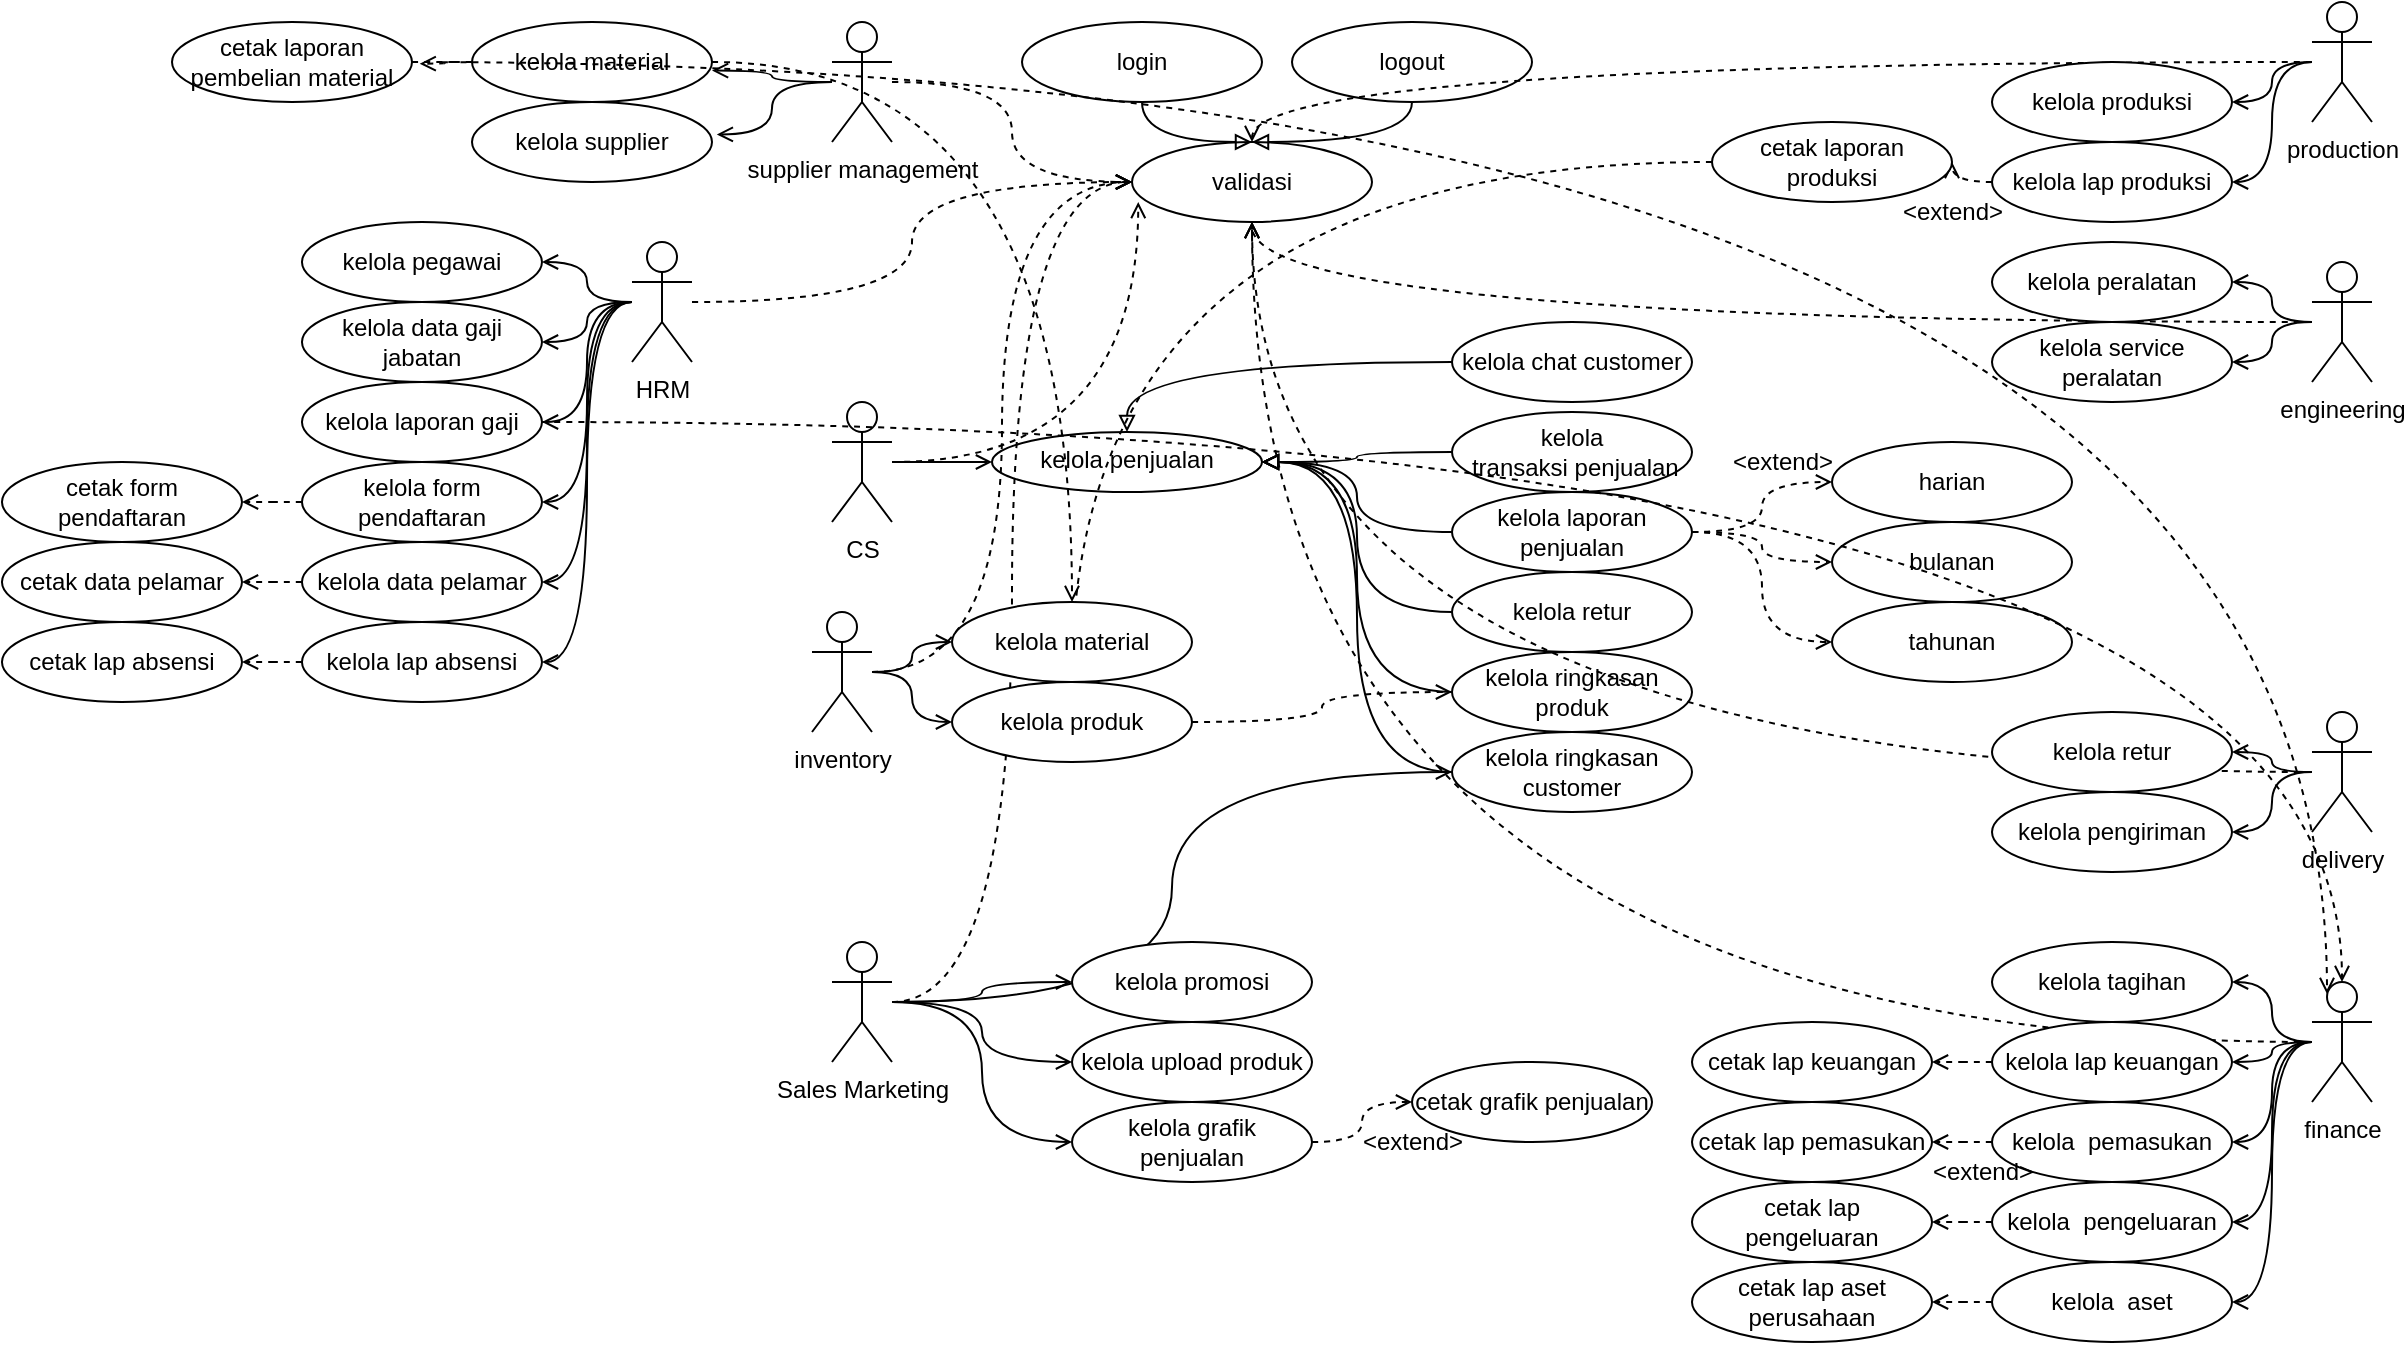 <mxfile version="20.8.4" type="github" pages="3">
  <diagram id="A3rDUd78-nlU2u0nx2cw" name="usecase">
    <mxGraphModel dx="2237" dy="756" grid="1" gridSize="10" guides="1" tooltips="1" connect="1" arrows="1" fold="1" page="1" pageScale="1" pageWidth="850" pageHeight="1100" math="0" shadow="0">
      <root>
        <mxCell id="0" />
        <mxCell id="1" parent="0" />
        <mxCell id="8T4wW3tamdMGNqBaI0kV-3" value="" style="rounded=0;orthogonalLoop=1;jettySize=auto;html=1;endArrow=open;endFill=0;edgeStyle=orthogonalEdgeStyle;curved=1;" edge="1" parent="1" source="8T4wW3tamdMGNqBaI0kV-1" target="8T4wW3tamdMGNqBaI0kV-2">
          <mxGeometry relative="1" as="geometry" />
        </mxCell>
        <mxCell id="8T4wW3tamdMGNqBaI0kV-26" style="edgeStyle=orthogonalEdgeStyle;curved=1;rounded=0;orthogonalLoop=1;jettySize=auto;html=1;entryX=0.026;entryY=0.75;entryDx=0;entryDy=0;entryPerimeter=0;dashed=1;endArrow=open;endFill=0;" edge="1" parent="1" source="8T4wW3tamdMGNqBaI0kV-1" target="8T4wW3tamdMGNqBaI0kV-25">
          <mxGeometry relative="1" as="geometry" />
        </mxCell>
        <mxCell id="8T4wW3tamdMGNqBaI0kV-1" value="CS&lt;br&gt;" style="shape=umlActor;verticalLabelPosition=bottom;verticalAlign=top;html=1;outlineConnect=0;" vertex="1" parent="1">
          <mxGeometry x="50" y="220" width="30" height="60" as="geometry" />
        </mxCell>
        <mxCell id="8T4wW3tamdMGNqBaI0kV-2" value="kelola penjualan&lt;br&gt;" style="ellipse;whiteSpace=wrap;html=1;verticalAlign=top;" vertex="1" parent="1">
          <mxGeometry x="130" y="235" width="135" height="30" as="geometry" />
        </mxCell>
        <mxCell id="8T4wW3tamdMGNqBaI0kV-5" value="" style="rounded=0;orthogonalLoop=1;jettySize=auto;html=1;endArrow=block;endFill=0;edgeStyle=orthogonalEdgeStyle;curved=1;" edge="1" parent="1" source="8T4wW3tamdMGNqBaI0kV-4" target="8T4wW3tamdMGNqBaI0kV-2">
          <mxGeometry relative="1" as="geometry" />
        </mxCell>
        <mxCell id="8T4wW3tamdMGNqBaI0kV-4" value="kelola chat customer" style="ellipse;whiteSpace=wrap;html=1;" vertex="1" parent="1">
          <mxGeometry x="360" y="180" width="120" height="40" as="geometry" />
        </mxCell>
        <mxCell id="8T4wW3tamdMGNqBaI0kV-7" style="rounded=0;orthogonalLoop=1;jettySize=auto;html=1;endArrow=block;endFill=0;edgeStyle=orthogonalEdgeStyle;curved=1;" edge="1" parent="1" source="8T4wW3tamdMGNqBaI0kV-6" target="8T4wW3tamdMGNqBaI0kV-2">
          <mxGeometry relative="1" as="geometry" />
        </mxCell>
        <mxCell id="8T4wW3tamdMGNqBaI0kV-6" value="kelola&lt;br&gt;&amp;nbsp;transaksi penjualan" style="ellipse;whiteSpace=wrap;html=1;" vertex="1" parent="1">
          <mxGeometry x="360" y="225" width="120" height="40" as="geometry" />
        </mxCell>
        <mxCell id="8T4wW3tamdMGNqBaI0kV-9" style="rounded=0;orthogonalLoop=1;jettySize=auto;html=1;entryX=1;entryY=0.5;entryDx=0;entryDy=0;endArrow=block;endFill=0;edgeStyle=orthogonalEdgeStyle;curved=1;" edge="1" parent="1" source="8T4wW3tamdMGNqBaI0kV-8" target="8T4wW3tamdMGNqBaI0kV-2">
          <mxGeometry relative="1" as="geometry" />
        </mxCell>
        <mxCell id="8T4wW3tamdMGNqBaI0kV-17" value="" style="rounded=0;orthogonalLoop=1;jettySize=auto;html=1;endArrow=open;endFill=0;dashed=1;edgeStyle=orthogonalEdgeStyle;curved=1;" edge="1" parent="1" source="8T4wW3tamdMGNqBaI0kV-8" target="8T4wW3tamdMGNqBaI0kV-16">
          <mxGeometry relative="1" as="geometry" />
        </mxCell>
        <mxCell id="8T4wW3tamdMGNqBaI0kV-21" style="rounded=0;orthogonalLoop=1;jettySize=auto;html=1;dashed=1;endArrow=open;endFill=0;edgeStyle=orthogonalEdgeStyle;curved=1;" edge="1" parent="1" source="8T4wW3tamdMGNqBaI0kV-8" target="8T4wW3tamdMGNqBaI0kV-18">
          <mxGeometry relative="1" as="geometry" />
        </mxCell>
        <mxCell id="8T4wW3tamdMGNqBaI0kV-22" style="rounded=0;orthogonalLoop=1;jettySize=auto;html=1;entryX=0;entryY=0.5;entryDx=0;entryDy=0;dashed=1;endArrow=open;endFill=0;edgeStyle=orthogonalEdgeStyle;curved=1;" edge="1" parent="1" source="8T4wW3tamdMGNqBaI0kV-8" target="8T4wW3tamdMGNqBaI0kV-19">
          <mxGeometry relative="1" as="geometry" />
        </mxCell>
        <mxCell id="8T4wW3tamdMGNqBaI0kV-8" value="kelola laporan penjualan" style="ellipse;whiteSpace=wrap;html=1;" vertex="1" parent="1">
          <mxGeometry x="360" y="265" width="120" height="40" as="geometry" />
        </mxCell>
        <mxCell id="8T4wW3tamdMGNqBaI0kV-11" style="rounded=0;orthogonalLoop=1;jettySize=auto;html=1;entryX=1;entryY=0.5;entryDx=0;entryDy=0;endArrow=block;endFill=0;edgeStyle=orthogonalEdgeStyle;curved=1;" edge="1" parent="1" source="8T4wW3tamdMGNqBaI0kV-10" target="8T4wW3tamdMGNqBaI0kV-2">
          <mxGeometry relative="1" as="geometry" />
        </mxCell>
        <mxCell id="8T4wW3tamdMGNqBaI0kV-10" value="kelola retur" style="ellipse;whiteSpace=wrap;html=1;" vertex="1" parent="1">
          <mxGeometry x="360" y="305" width="120" height="40" as="geometry" />
        </mxCell>
        <mxCell id="8T4wW3tamdMGNqBaI0kV-14" style="rounded=0;orthogonalLoop=1;jettySize=auto;html=1;entryX=1;entryY=0.5;entryDx=0;entryDy=0;endArrow=block;endFill=0;edgeStyle=orthogonalEdgeStyle;curved=1;" edge="1" parent="1" source="8T4wW3tamdMGNqBaI0kV-12" target="8T4wW3tamdMGNqBaI0kV-2">
          <mxGeometry relative="1" as="geometry" />
        </mxCell>
        <mxCell id="8T4wW3tamdMGNqBaI0kV-12" value="kelola ringkasan produk" style="ellipse;whiteSpace=wrap;html=1;" vertex="1" parent="1">
          <mxGeometry x="360" y="345" width="120" height="40" as="geometry" />
        </mxCell>
        <mxCell id="8T4wW3tamdMGNqBaI0kV-15" style="rounded=0;orthogonalLoop=1;jettySize=auto;html=1;entryX=1;entryY=0.5;entryDx=0;entryDy=0;endArrow=block;endFill=0;edgeStyle=orthogonalEdgeStyle;curved=1;" edge="1" parent="1" source="8T4wW3tamdMGNqBaI0kV-13" target="8T4wW3tamdMGNqBaI0kV-2">
          <mxGeometry relative="1" as="geometry" />
        </mxCell>
        <mxCell id="8T4wW3tamdMGNqBaI0kV-13" value="kelola ringkasan customer" style="ellipse;whiteSpace=wrap;html=1;" vertex="1" parent="1">
          <mxGeometry x="360" y="385" width="120" height="40" as="geometry" />
        </mxCell>
        <mxCell id="8T4wW3tamdMGNqBaI0kV-16" value="harian" style="ellipse;whiteSpace=wrap;html=1;" vertex="1" parent="1">
          <mxGeometry x="550" y="240" width="120" height="40" as="geometry" />
        </mxCell>
        <mxCell id="8T4wW3tamdMGNqBaI0kV-18" value="bulanan&lt;br&gt;" style="ellipse;whiteSpace=wrap;html=1;" vertex="1" parent="1">
          <mxGeometry x="550" y="280" width="120" height="40" as="geometry" />
        </mxCell>
        <mxCell id="8T4wW3tamdMGNqBaI0kV-19" value="tahunan" style="ellipse;whiteSpace=wrap;html=1;" vertex="1" parent="1">
          <mxGeometry x="550" y="320" width="120" height="40" as="geometry" />
        </mxCell>
        <mxCell id="8T4wW3tamdMGNqBaI0kV-23" value="&amp;lt;extend&amp;gt;" style="text;html=1;align=center;verticalAlign=middle;resizable=0;points=[];autosize=1;strokeColor=none;fillColor=none;" vertex="1" parent="1">
          <mxGeometry x="490" y="235" width="70" height="30" as="geometry" />
        </mxCell>
        <mxCell id="8T4wW3tamdMGNqBaI0kV-25" value="validasi&lt;br&gt;" style="ellipse;whiteSpace=wrap;html=1;" vertex="1" parent="1">
          <mxGeometry x="200" y="90" width="120" height="40" as="geometry" />
        </mxCell>
        <mxCell id="8T4wW3tamdMGNqBaI0kV-28" style="edgeStyle=orthogonalEdgeStyle;curved=1;rounded=0;orthogonalLoop=1;jettySize=auto;html=1;endArrow=block;endFill=0;" edge="1" parent="1" source="8T4wW3tamdMGNqBaI0kV-27" target="8T4wW3tamdMGNqBaI0kV-25">
          <mxGeometry relative="1" as="geometry" />
        </mxCell>
        <mxCell id="8T4wW3tamdMGNqBaI0kV-27" value="login" style="ellipse;whiteSpace=wrap;html=1;" vertex="1" parent="1">
          <mxGeometry x="145" y="30" width="120" height="40" as="geometry" />
        </mxCell>
        <mxCell id="8T4wW3tamdMGNqBaI0kV-30" style="edgeStyle=orthogonalEdgeStyle;curved=1;rounded=0;orthogonalLoop=1;jettySize=auto;html=1;endArrow=block;endFill=0;" edge="1" parent="1" source="8T4wW3tamdMGNqBaI0kV-29" target="8T4wW3tamdMGNqBaI0kV-25">
          <mxGeometry relative="1" as="geometry" />
        </mxCell>
        <mxCell id="8T4wW3tamdMGNqBaI0kV-29" value="logout" style="ellipse;whiteSpace=wrap;html=1;" vertex="1" parent="1">
          <mxGeometry x="280" y="30" width="120" height="40" as="geometry" />
        </mxCell>
        <mxCell id="gM8Fe3rnI206CzdNasrj-7" style="edgeStyle=orthogonalEdgeStyle;rounded=0;orthogonalLoop=1;jettySize=auto;html=1;endArrow=open;endFill=0;curved=1;" edge="1" parent="1" source="gM8Fe3rnI206CzdNasrj-1" target="gM8Fe3rnI206CzdNasrj-4">
          <mxGeometry relative="1" as="geometry" />
        </mxCell>
        <mxCell id="gM8Fe3rnI206CzdNasrj-8" style="edgeStyle=orthogonalEdgeStyle;curved=1;rounded=0;orthogonalLoop=1;jettySize=auto;html=1;endArrow=open;endFill=0;" edge="1" parent="1" source="gM8Fe3rnI206CzdNasrj-1" target="gM8Fe3rnI206CzdNasrj-5">
          <mxGeometry relative="1" as="geometry" />
        </mxCell>
        <mxCell id="gM8Fe3rnI206CzdNasrj-9" style="edgeStyle=orthogonalEdgeStyle;curved=1;rounded=0;orthogonalLoop=1;jettySize=auto;html=1;entryX=0;entryY=0.5;entryDx=0;entryDy=0;endArrow=open;endFill=0;" edge="1" parent="1" source="gM8Fe3rnI206CzdNasrj-1" target="gM8Fe3rnI206CzdNasrj-6">
          <mxGeometry relative="1" as="geometry" />
        </mxCell>
        <mxCell id="gM8Fe3rnI206CzdNasrj-10" style="edgeStyle=orthogonalEdgeStyle;curved=1;rounded=0;orthogonalLoop=1;jettySize=auto;html=1;entryX=0;entryY=0.5;entryDx=0;entryDy=0;endArrow=open;endFill=0;" edge="1" parent="1" source="gM8Fe3rnI206CzdNasrj-1" target="8T4wW3tamdMGNqBaI0kV-13">
          <mxGeometry relative="1" as="geometry" />
        </mxCell>
        <mxCell id="gM8Fe3rnI206CzdNasrj-14" style="edgeStyle=orthogonalEdgeStyle;curved=1;rounded=0;orthogonalLoop=1;jettySize=auto;html=1;entryX=0;entryY=0.5;entryDx=0;entryDy=0;dashed=1;endArrow=open;endFill=0;" edge="1" parent="1" source="gM8Fe3rnI206CzdNasrj-1" target="8T4wW3tamdMGNqBaI0kV-25">
          <mxGeometry relative="1" as="geometry" />
        </mxCell>
        <mxCell id="gM8Fe3rnI206CzdNasrj-1" value="Sales Marketing" style="shape=umlActor;verticalLabelPosition=bottom;verticalAlign=top;html=1;outlineConnect=0;strokeColor=#000000;" vertex="1" parent="1">
          <mxGeometry x="50" y="490" width="30" height="60" as="geometry" />
        </mxCell>
        <mxCell id="gM8Fe3rnI206CzdNasrj-4" value="kelola promosi" style="ellipse;whiteSpace=wrap;html=1;" vertex="1" parent="1">
          <mxGeometry x="170" y="490" width="120" height="40" as="geometry" />
        </mxCell>
        <mxCell id="gM8Fe3rnI206CzdNasrj-5" value="kelola upload produk" style="ellipse;whiteSpace=wrap;html=1;" vertex="1" parent="1">
          <mxGeometry x="170" y="530" width="120" height="40" as="geometry" />
        </mxCell>
        <mxCell id="gM8Fe3rnI206CzdNasrj-12" style="edgeStyle=orthogonalEdgeStyle;curved=1;rounded=0;orthogonalLoop=1;jettySize=auto;html=1;endArrow=open;endFill=0;dashed=1;" edge="1" parent="1" source="gM8Fe3rnI206CzdNasrj-6" target="gM8Fe3rnI206CzdNasrj-11">
          <mxGeometry relative="1" as="geometry" />
        </mxCell>
        <mxCell id="gM8Fe3rnI206CzdNasrj-6" value="kelola grafik penjualan" style="ellipse;whiteSpace=wrap;html=1;" vertex="1" parent="1">
          <mxGeometry x="170" y="570" width="120" height="40" as="geometry" />
        </mxCell>
        <mxCell id="gM8Fe3rnI206CzdNasrj-11" value="cetak grafik penjualan" style="ellipse;whiteSpace=wrap;html=1;" vertex="1" parent="1">
          <mxGeometry x="340" y="550" width="120" height="40" as="geometry" />
        </mxCell>
        <mxCell id="gM8Fe3rnI206CzdNasrj-13" value="&amp;lt;extend&amp;gt;" style="text;html=1;align=center;verticalAlign=middle;resizable=0;points=[];autosize=1;strokeColor=none;fillColor=none;" vertex="1" parent="1">
          <mxGeometry x="305" y="575" width="70" height="30" as="geometry" />
        </mxCell>
        <mxCell id="gM8Fe3rnI206CzdNasrj-16" style="edgeStyle=orthogonalEdgeStyle;curved=1;rounded=0;orthogonalLoop=1;jettySize=auto;html=1;dashed=1;endArrow=open;endFill=0;" edge="1" parent="1" source="gM8Fe3rnI206CzdNasrj-15" target="8T4wW3tamdMGNqBaI0kV-25">
          <mxGeometry relative="1" as="geometry" />
        </mxCell>
        <mxCell id="gM8Fe3rnI206CzdNasrj-20" style="edgeStyle=orthogonalEdgeStyle;curved=1;rounded=0;orthogonalLoop=1;jettySize=auto;html=1;entryX=1;entryY=0.5;entryDx=0;entryDy=0;endArrow=open;endFill=0;" edge="1" parent="1" source="gM8Fe3rnI206CzdNasrj-15" target="gM8Fe3rnI206CzdNasrj-17">
          <mxGeometry relative="1" as="geometry" />
        </mxCell>
        <mxCell id="gM8Fe3rnI206CzdNasrj-21" style="edgeStyle=orthogonalEdgeStyle;curved=1;rounded=0;orthogonalLoop=1;jettySize=auto;html=1;entryX=1;entryY=0.5;entryDx=0;entryDy=0;endArrow=open;endFill=0;" edge="1" parent="1" source="gM8Fe3rnI206CzdNasrj-15" target="gM8Fe3rnI206CzdNasrj-18">
          <mxGeometry relative="1" as="geometry" />
        </mxCell>
        <mxCell id="gM8Fe3rnI206CzdNasrj-15" value="production" style="shape=umlActor;verticalLabelPosition=bottom;verticalAlign=top;html=1;outlineConnect=0;" vertex="1" parent="1">
          <mxGeometry x="790" y="20" width="30" height="60" as="geometry" />
        </mxCell>
        <mxCell id="gM8Fe3rnI206CzdNasrj-17" value="kelola produksi" style="ellipse;whiteSpace=wrap;html=1;" vertex="1" parent="1">
          <mxGeometry x="630" y="50" width="120" height="40" as="geometry" />
        </mxCell>
        <mxCell id="gM8Fe3rnI206CzdNasrj-22" style="edgeStyle=orthogonalEdgeStyle;curved=1;rounded=0;orthogonalLoop=1;jettySize=auto;html=1;endArrow=open;endFill=0;dashed=1;" edge="1" parent="1" source="gM8Fe3rnI206CzdNasrj-18" target="gM8Fe3rnI206CzdNasrj-19">
          <mxGeometry relative="1" as="geometry" />
        </mxCell>
        <mxCell id="gM8Fe3rnI206CzdNasrj-18" value="kelola lap produksi" style="ellipse;whiteSpace=wrap;html=1;" vertex="1" parent="1">
          <mxGeometry x="630" y="90" width="120" height="40" as="geometry" />
        </mxCell>
        <mxCell id="do4j2006j_BV7Dxi5bRA-5" style="edgeStyle=orthogonalEdgeStyle;curved=1;rounded=0;orthogonalLoop=1;jettySize=auto;html=1;dashed=1;endArrow=open;endFill=0;" edge="1" parent="1" source="gM8Fe3rnI206CzdNasrj-19" target="gM8Fe3rnI206CzdNasrj-61">
          <mxGeometry relative="1" as="geometry" />
        </mxCell>
        <mxCell id="gM8Fe3rnI206CzdNasrj-19" value="cetak laporan produksi" style="ellipse;whiteSpace=wrap;html=1;" vertex="1" parent="1">
          <mxGeometry x="490" y="80" width="120" height="40" as="geometry" />
        </mxCell>
        <mxCell id="gM8Fe3rnI206CzdNasrj-23" value="&amp;lt;extend&amp;gt;" style="text;html=1;align=center;verticalAlign=middle;resizable=0;points=[];autosize=1;strokeColor=none;fillColor=none;" vertex="1" parent="1">
          <mxGeometry x="575" y="110" width="70" height="30" as="geometry" />
        </mxCell>
        <mxCell id="gM8Fe3rnI206CzdNasrj-27" style="edgeStyle=orthogonalEdgeStyle;curved=1;rounded=0;orthogonalLoop=1;jettySize=auto;html=1;entryX=1;entryY=0.5;entryDx=0;entryDy=0;endArrow=open;endFill=0;" edge="1" parent="1" source="gM8Fe3rnI206CzdNasrj-24" target="gM8Fe3rnI206CzdNasrj-25">
          <mxGeometry relative="1" as="geometry" />
        </mxCell>
        <mxCell id="gM8Fe3rnI206CzdNasrj-28" style="edgeStyle=orthogonalEdgeStyle;curved=1;rounded=0;orthogonalLoop=1;jettySize=auto;html=1;entryX=1;entryY=0.5;entryDx=0;entryDy=0;endArrow=open;endFill=0;" edge="1" parent="1" source="gM8Fe3rnI206CzdNasrj-24" target="gM8Fe3rnI206CzdNasrj-26">
          <mxGeometry relative="1" as="geometry" />
        </mxCell>
        <mxCell id="gM8Fe3rnI206CzdNasrj-29" style="edgeStyle=orthogonalEdgeStyle;curved=1;rounded=0;orthogonalLoop=1;jettySize=auto;html=1;endArrow=open;endFill=0;dashed=1;" edge="1" parent="1" source="gM8Fe3rnI206CzdNasrj-24" target="8T4wW3tamdMGNqBaI0kV-25">
          <mxGeometry relative="1" as="geometry" />
        </mxCell>
        <mxCell id="gM8Fe3rnI206CzdNasrj-24" value="engineering" style="shape=umlActor;verticalLabelPosition=bottom;verticalAlign=top;html=1;outlineConnect=0;" vertex="1" parent="1">
          <mxGeometry x="790" y="150" width="30" height="60" as="geometry" />
        </mxCell>
        <mxCell id="gM8Fe3rnI206CzdNasrj-25" value="kelola peralatan" style="ellipse;whiteSpace=wrap;html=1;" vertex="1" parent="1">
          <mxGeometry x="630" y="140" width="120" height="40" as="geometry" />
        </mxCell>
        <mxCell id="gM8Fe3rnI206CzdNasrj-26" value="kelola service peralatan" style="ellipse;whiteSpace=wrap;html=1;" vertex="1" parent="1">
          <mxGeometry x="630" y="180" width="120" height="40" as="geometry" />
        </mxCell>
        <mxCell id="gM8Fe3rnI206CzdNasrj-33" style="edgeStyle=orthogonalEdgeStyle;curved=1;rounded=0;orthogonalLoop=1;jettySize=auto;html=1;entryX=1;entryY=0.5;entryDx=0;entryDy=0;endArrow=open;endFill=0;" edge="1" parent="1" source="gM8Fe3rnI206CzdNasrj-30" target="gM8Fe3rnI206CzdNasrj-31">
          <mxGeometry relative="1" as="geometry" />
        </mxCell>
        <mxCell id="gM8Fe3rnI206CzdNasrj-34" style="edgeStyle=orthogonalEdgeStyle;curved=1;rounded=0;orthogonalLoop=1;jettySize=auto;html=1;entryX=1;entryY=0.5;entryDx=0;entryDy=0;endArrow=open;endFill=0;" edge="1" parent="1" source="gM8Fe3rnI206CzdNasrj-30" target="gM8Fe3rnI206CzdNasrj-32">
          <mxGeometry relative="1" as="geometry" />
        </mxCell>
        <mxCell id="gM8Fe3rnI206CzdNasrj-35" style="edgeStyle=orthogonalEdgeStyle;curved=1;rounded=0;orthogonalLoop=1;jettySize=auto;html=1;entryX=0.5;entryY=1;entryDx=0;entryDy=0;endArrow=open;endFill=0;dashed=1;" edge="1" parent="1" source="gM8Fe3rnI206CzdNasrj-30" target="8T4wW3tamdMGNqBaI0kV-25">
          <mxGeometry relative="1" as="geometry" />
        </mxCell>
        <mxCell id="gM8Fe3rnI206CzdNasrj-30" value="delivery" style="shape=umlActor;verticalLabelPosition=bottom;verticalAlign=top;html=1;outlineConnect=0;" vertex="1" parent="1">
          <mxGeometry x="790" y="375" width="30" height="60" as="geometry" />
        </mxCell>
        <mxCell id="gM8Fe3rnI206CzdNasrj-31" value="kelola retur" style="ellipse;whiteSpace=wrap;html=1;" vertex="1" parent="1">
          <mxGeometry x="630" y="375" width="120" height="40" as="geometry" />
        </mxCell>
        <mxCell id="gM8Fe3rnI206CzdNasrj-32" value="kelola pengiriman" style="ellipse;whiteSpace=wrap;html=1;" vertex="1" parent="1">
          <mxGeometry x="630" y="415" width="120" height="40" as="geometry" />
        </mxCell>
        <mxCell id="gM8Fe3rnI206CzdNasrj-38" style="edgeStyle=orthogonalEdgeStyle;curved=1;rounded=0;orthogonalLoop=1;jettySize=auto;html=1;entryX=0.5;entryY=1;entryDx=0;entryDy=0;dashed=1;endArrow=open;endFill=0;" edge="1" parent="1" source="gM8Fe3rnI206CzdNasrj-37" target="8T4wW3tamdMGNqBaI0kV-25">
          <mxGeometry relative="1" as="geometry" />
        </mxCell>
        <mxCell id="gM8Fe3rnI206CzdNasrj-48" style="edgeStyle=orthogonalEdgeStyle;curved=1;rounded=0;orthogonalLoop=1;jettySize=auto;html=1;entryX=1;entryY=0.5;entryDx=0;entryDy=0;endArrow=open;endFill=0;" edge="1" parent="1" source="gM8Fe3rnI206CzdNasrj-37" target="gM8Fe3rnI206CzdNasrj-39">
          <mxGeometry relative="1" as="geometry" />
        </mxCell>
        <mxCell id="gM8Fe3rnI206CzdNasrj-49" style="edgeStyle=orthogonalEdgeStyle;curved=1;rounded=0;orthogonalLoop=1;jettySize=auto;html=1;entryX=1;entryY=0.5;entryDx=0;entryDy=0;endArrow=open;endFill=0;" edge="1" parent="1" source="gM8Fe3rnI206CzdNasrj-37" target="gM8Fe3rnI206CzdNasrj-40">
          <mxGeometry relative="1" as="geometry" />
        </mxCell>
        <mxCell id="gM8Fe3rnI206CzdNasrj-50" style="edgeStyle=orthogonalEdgeStyle;curved=1;rounded=0;orthogonalLoop=1;jettySize=auto;html=1;entryX=1;entryY=0.5;entryDx=0;entryDy=0;endArrow=open;endFill=0;" edge="1" parent="1" source="gM8Fe3rnI206CzdNasrj-37" target="gM8Fe3rnI206CzdNasrj-43">
          <mxGeometry relative="1" as="geometry" />
        </mxCell>
        <mxCell id="gM8Fe3rnI206CzdNasrj-51" style="edgeStyle=orthogonalEdgeStyle;curved=1;rounded=0;orthogonalLoop=1;jettySize=auto;html=1;entryX=1;entryY=0.5;entryDx=0;entryDy=0;endArrow=open;endFill=0;" edge="1" parent="1" source="gM8Fe3rnI206CzdNasrj-37" target="gM8Fe3rnI206CzdNasrj-44">
          <mxGeometry relative="1" as="geometry" />
        </mxCell>
        <mxCell id="gM8Fe3rnI206CzdNasrj-52" style="edgeStyle=orthogonalEdgeStyle;curved=1;rounded=0;orthogonalLoop=1;jettySize=auto;html=1;entryX=1;entryY=0.5;entryDx=0;entryDy=0;endArrow=open;endFill=0;" edge="1" parent="1" source="gM8Fe3rnI206CzdNasrj-37" target="gM8Fe3rnI206CzdNasrj-46">
          <mxGeometry relative="1" as="geometry" />
        </mxCell>
        <mxCell id="gM8Fe3rnI206CzdNasrj-37" value="finance" style="shape=umlActor;verticalLabelPosition=bottom;verticalAlign=top;html=1;outlineConnect=0;" vertex="1" parent="1">
          <mxGeometry x="790" y="510" width="30" height="60" as="geometry" />
        </mxCell>
        <mxCell id="gM8Fe3rnI206CzdNasrj-39" value="kelola tagihan" style="ellipse;whiteSpace=wrap;html=1;" vertex="1" parent="1">
          <mxGeometry x="630" y="490" width="120" height="40" as="geometry" />
        </mxCell>
        <mxCell id="gM8Fe3rnI206CzdNasrj-54" style="edgeStyle=orthogonalEdgeStyle;curved=1;rounded=0;orthogonalLoop=1;jettySize=auto;html=1;entryX=1;entryY=0.5;entryDx=0;entryDy=0;endArrow=open;endFill=0;dashed=1;" edge="1" parent="1" source="gM8Fe3rnI206CzdNasrj-40" target="gM8Fe3rnI206CzdNasrj-41">
          <mxGeometry relative="1" as="geometry" />
        </mxCell>
        <mxCell id="gM8Fe3rnI206CzdNasrj-40" value="kelola lap keuangan" style="ellipse;whiteSpace=wrap;html=1;" vertex="1" parent="1">
          <mxGeometry x="630" y="530" width="120" height="40" as="geometry" />
        </mxCell>
        <mxCell id="gM8Fe3rnI206CzdNasrj-41" value="cetak lap keuangan" style="ellipse;whiteSpace=wrap;html=1;" vertex="1" parent="1">
          <mxGeometry x="480" y="530" width="120" height="40" as="geometry" />
        </mxCell>
        <mxCell id="gM8Fe3rnI206CzdNasrj-42" value="cetak lap pemasukan" style="ellipse;whiteSpace=wrap;html=1;" vertex="1" parent="1">
          <mxGeometry x="480" y="570" width="120" height="40" as="geometry" />
        </mxCell>
        <mxCell id="gM8Fe3rnI206CzdNasrj-55" style="edgeStyle=orthogonalEdgeStyle;curved=1;rounded=0;orthogonalLoop=1;jettySize=auto;html=1;entryX=1;entryY=0.5;entryDx=0;entryDy=0;dashed=1;endArrow=open;endFill=0;" edge="1" parent="1" source="gM8Fe3rnI206CzdNasrj-43" target="gM8Fe3rnI206CzdNasrj-42">
          <mxGeometry relative="1" as="geometry" />
        </mxCell>
        <mxCell id="gM8Fe3rnI206CzdNasrj-43" value="kelola&amp;nbsp; pemasukan" style="ellipse;whiteSpace=wrap;html=1;" vertex="1" parent="1">
          <mxGeometry x="630" y="570" width="120" height="40" as="geometry" />
        </mxCell>
        <mxCell id="gM8Fe3rnI206CzdNasrj-56" style="edgeStyle=orthogonalEdgeStyle;curved=1;rounded=0;orthogonalLoop=1;jettySize=auto;html=1;entryX=1;entryY=0.5;entryDx=0;entryDy=0;dashed=1;endArrow=open;endFill=0;" edge="1" parent="1" source="gM8Fe3rnI206CzdNasrj-44" target="gM8Fe3rnI206CzdNasrj-45">
          <mxGeometry relative="1" as="geometry" />
        </mxCell>
        <mxCell id="gM8Fe3rnI206CzdNasrj-44" value="kelola&amp;nbsp; pengeluaran" style="ellipse;whiteSpace=wrap;html=1;" vertex="1" parent="1">
          <mxGeometry x="630" y="610" width="120" height="40" as="geometry" />
        </mxCell>
        <mxCell id="gM8Fe3rnI206CzdNasrj-45" value="cetak lap pengeluaran" style="ellipse;whiteSpace=wrap;html=1;" vertex="1" parent="1">
          <mxGeometry x="480" y="610" width="120" height="40" as="geometry" />
        </mxCell>
        <mxCell id="gM8Fe3rnI206CzdNasrj-57" style="edgeStyle=orthogonalEdgeStyle;curved=1;rounded=0;orthogonalLoop=1;jettySize=auto;html=1;entryX=1;entryY=0.5;entryDx=0;entryDy=0;dashed=1;endArrow=open;endFill=0;" edge="1" parent="1" source="gM8Fe3rnI206CzdNasrj-46" target="gM8Fe3rnI206CzdNasrj-47">
          <mxGeometry relative="1" as="geometry" />
        </mxCell>
        <mxCell id="gM8Fe3rnI206CzdNasrj-46" value="kelola&amp;nbsp; aset" style="ellipse;whiteSpace=wrap;html=1;" vertex="1" parent="1">
          <mxGeometry x="630" y="650" width="120" height="40" as="geometry" />
        </mxCell>
        <mxCell id="gM8Fe3rnI206CzdNasrj-47" value="cetak lap aset perusahaan" style="ellipse;whiteSpace=wrap;html=1;" vertex="1" parent="1">
          <mxGeometry x="480" y="650" width="120" height="40" as="geometry" />
        </mxCell>
        <mxCell id="gM8Fe3rnI206CzdNasrj-58" value="&amp;lt;extend&amp;gt;" style="text;html=1;align=center;verticalAlign=middle;resizable=0;points=[];autosize=1;strokeColor=none;fillColor=none;" vertex="1" parent="1">
          <mxGeometry x="590" y="590" width="70" height="30" as="geometry" />
        </mxCell>
        <mxCell id="gM8Fe3rnI206CzdNasrj-63" style="edgeStyle=orthogonalEdgeStyle;curved=1;rounded=0;orthogonalLoop=1;jettySize=auto;html=1;entryX=0;entryY=0.5;entryDx=0;entryDy=0;dashed=1;endArrow=open;endFill=0;" edge="1" parent="1" source="gM8Fe3rnI206CzdNasrj-59" target="8T4wW3tamdMGNqBaI0kV-25">
          <mxGeometry relative="1" as="geometry" />
        </mxCell>
        <mxCell id="gM8Fe3rnI206CzdNasrj-64" style="edgeStyle=orthogonalEdgeStyle;curved=1;rounded=0;orthogonalLoop=1;jettySize=auto;html=1;endArrow=open;endFill=0;" edge="1" parent="1" source="gM8Fe3rnI206CzdNasrj-59" target="gM8Fe3rnI206CzdNasrj-60">
          <mxGeometry relative="1" as="geometry" />
        </mxCell>
        <mxCell id="gM8Fe3rnI206CzdNasrj-65" style="edgeStyle=orthogonalEdgeStyle;curved=1;rounded=0;orthogonalLoop=1;jettySize=auto;html=1;entryX=0;entryY=0.5;entryDx=0;entryDy=0;endArrow=open;endFill=0;" edge="1" parent="1" source="gM8Fe3rnI206CzdNasrj-59" target="gM8Fe3rnI206CzdNasrj-61">
          <mxGeometry relative="1" as="geometry" />
        </mxCell>
        <mxCell id="gM8Fe3rnI206CzdNasrj-59" value="inventory" style="shape=umlActor;verticalLabelPosition=bottom;verticalAlign=top;html=1;outlineConnect=0;" vertex="1" parent="1">
          <mxGeometry x="40" y="325" width="30" height="60" as="geometry" />
        </mxCell>
        <mxCell id="gM8Fe3rnI206CzdNasrj-60" value="kelola material" style="ellipse;whiteSpace=wrap;html=1;" vertex="1" parent="1">
          <mxGeometry x="110" y="320" width="120" height="40" as="geometry" />
        </mxCell>
        <mxCell id="do4j2006j_BV7Dxi5bRA-4" style="edgeStyle=orthogonalEdgeStyle;curved=1;rounded=0;orthogonalLoop=1;jettySize=auto;html=1;dashed=1;endArrow=open;endFill=0;" edge="1" parent="1" source="gM8Fe3rnI206CzdNasrj-61" target="8T4wW3tamdMGNqBaI0kV-12">
          <mxGeometry relative="1" as="geometry" />
        </mxCell>
        <mxCell id="gM8Fe3rnI206CzdNasrj-61" value="kelola produk" style="ellipse;whiteSpace=wrap;html=1;" vertex="1" parent="1">
          <mxGeometry x="110" y="360" width="120" height="40" as="geometry" />
        </mxCell>
        <mxCell id="gM8Fe3rnI206CzdNasrj-68" style="edgeStyle=orthogonalEdgeStyle;curved=1;rounded=0;orthogonalLoop=1;jettySize=auto;html=1;entryX=0;entryY=0.5;entryDx=0;entryDy=0;endArrow=open;endFill=0;dashed=1;" edge="1" parent="1" source="gM8Fe3rnI206CzdNasrj-66" target="8T4wW3tamdMGNqBaI0kV-25">
          <mxGeometry relative="1" as="geometry" />
        </mxCell>
        <mxCell id="gM8Fe3rnI206CzdNasrj-71" style="edgeStyle=orthogonalEdgeStyle;curved=1;rounded=0;orthogonalLoop=1;jettySize=auto;html=1;entryX=1;entryY=0.607;entryDx=0;entryDy=0;entryPerimeter=0;endArrow=open;endFill=0;" edge="1" parent="1" source="gM8Fe3rnI206CzdNasrj-66" target="gM8Fe3rnI206CzdNasrj-69">
          <mxGeometry relative="1" as="geometry" />
        </mxCell>
        <mxCell id="gM8Fe3rnI206CzdNasrj-72" style="edgeStyle=orthogonalEdgeStyle;curved=1;rounded=0;orthogonalLoop=1;jettySize=auto;html=1;entryX=1.02;entryY=0.405;entryDx=0;entryDy=0;entryPerimeter=0;endArrow=open;endFill=0;" edge="1" parent="1" source="gM8Fe3rnI206CzdNasrj-66" target="gM8Fe3rnI206CzdNasrj-70">
          <mxGeometry relative="1" as="geometry" />
        </mxCell>
        <mxCell id="gM8Fe3rnI206CzdNasrj-66" value="supplier management" style="shape=umlActor;verticalLabelPosition=bottom;verticalAlign=top;html=1;outlineConnect=0;" vertex="1" parent="1">
          <mxGeometry x="50" y="30" width="30" height="60" as="geometry" />
        </mxCell>
        <mxCell id="gM8Fe3rnI206CzdNasrj-74" style="edgeStyle=orthogonalEdgeStyle;curved=1;rounded=0;orthogonalLoop=1;jettySize=auto;html=1;entryX=1.032;entryY=0.521;entryDx=0;entryDy=0;entryPerimeter=0;endArrow=open;endFill=0;dashed=1;" edge="1" parent="1" source="gM8Fe3rnI206CzdNasrj-69" target="gM8Fe3rnI206CzdNasrj-73">
          <mxGeometry relative="1" as="geometry" />
        </mxCell>
        <mxCell id="do4j2006j_BV7Dxi5bRA-3" style="edgeStyle=orthogonalEdgeStyle;curved=1;rounded=0;orthogonalLoop=1;jettySize=auto;html=1;dashed=1;endArrow=open;endFill=0;" edge="1" parent="1" source="gM8Fe3rnI206CzdNasrj-69" target="gM8Fe3rnI206CzdNasrj-60">
          <mxGeometry relative="1" as="geometry" />
        </mxCell>
        <mxCell id="gM8Fe3rnI206CzdNasrj-69" value="kelola material" style="ellipse;whiteSpace=wrap;html=1;" vertex="1" parent="1">
          <mxGeometry x="-130" y="30" width="120" height="40" as="geometry" />
        </mxCell>
        <mxCell id="gM8Fe3rnI206CzdNasrj-70" value="kelola supplier" style="ellipse;whiteSpace=wrap;html=1;" vertex="1" parent="1">
          <mxGeometry x="-130" y="70" width="120" height="40" as="geometry" />
        </mxCell>
        <mxCell id="do4j2006j_BV7Dxi5bRA-1" style="edgeStyle=orthogonalEdgeStyle;curved=1;rounded=0;orthogonalLoop=1;jettySize=auto;html=1;entryX=0.25;entryY=0.1;entryDx=0;entryDy=0;entryPerimeter=0;endArrow=open;endFill=0;dashed=1;" edge="1" parent="1" source="gM8Fe3rnI206CzdNasrj-73" target="gM8Fe3rnI206CzdNasrj-37">
          <mxGeometry relative="1" as="geometry" />
        </mxCell>
        <mxCell id="gM8Fe3rnI206CzdNasrj-73" value="cetak laporan pembelian material" style="ellipse;whiteSpace=wrap;html=1;" vertex="1" parent="1">
          <mxGeometry x="-280" y="30" width="120" height="40" as="geometry" />
        </mxCell>
        <mxCell id="gM8Fe3rnI206CzdNasrj-76" style="edgeStyle=orthogonalEdgeStyle;curved=1;rounded=0;orthogonalLoop=1;jettySize=auto;html=1;entryX=0;entryY=0.5;entryDx=0;entryDy=0;dashed=1;endArrow=open;endFill=0;" edge="1" parent="1" source="gM8Fe3rnI206CzdNasrj-75" target="8T4wW3tamdMGNqBaI0kV-25">
          <mxGeometry relative="1" as="geometry" />
        </mxCell>
        <mxCell id="gM8Fe3rnI206CzdNasrj-95" style="edgeStyle=orthogonalEdgeStyle;curved=1;rounded=0;orthogonalLoop=1;jettySize=auto;html=1;endArrow=open;endFill=0;" edge="1" parent="1" source="gM8Fe3rnI206CzdNasrj-75" target="gM8Fe3rnI206CzdNasrj-77">
          <mxGeometry relative="1" as="geometry" />
        </mxCell>
        <mxCell id="gM8Fe3rnI206CzdNasrj-96" style="edgeStyle=orthogonalEdgeStyle;curved=1;rounded=0;orthogonalLoop=1;jettySize=auto;html=1;endArrow=open;endFill=0;" edge="1" parent="1" source="gM8Fe3rnI206CzdNasrj-75" target="gM8Fe3rnI206CzdNasrj-78">
          <mxGeometry relative="1" as="geometry" />
        </mxCell>
        <mxCell id="gM8Fe3rnI206CzdNasrj-97" style="edgeStyle=orthogonalEdgeStyle;curved=1;rounded=0;orthogonalLoop=1;jettySize=auto;html=1;entryX=1;entryY=0.5;entryDx=0;entryDy=0;endArrow=open;endFill=0;" edge="1" parent="1" source="gM8Fe3rnI206CzdNasrj-75" target="gM8Fe3rnI206CzdNasrj-79">
          <mxGeometry relative="1" as="geometry" />
        </mxCell>
        <mxCell id="gM8Fe3rnI206CzdNasrj-98" style="edgeStyle=orthogonalEdgeStyle;curved=1;rounded=0;orthogonalLoop=1;jettySize=auto;html=1;entryX=1;entryY=0.5;entryDx=0;entryDy=0;endArrow=open;endFill=0;" edge="1" parent="1" source="gM8Fe3rnI206CzdNasrj-75" target="gM8Fe3rnI206CzdNasrj-80">
          <mxGeometry relative="1" as="geometry" />
        </mxCell>
        <mxCell id="gM8Fe3rnI206CzdNasrj-100" style="edgeStyle=orthogonalEdgeStyle;curved=1;rounded=0;orthogonalLoop=1;jettySize=auto;html=1;entryX=1;entryY=0.5;entryDx=0;entryDy=0;endArrow=open;endFill=0;" edge="1" parent="1" source="gM8Fe3rnI206CzdNasrj-75" target="gM8Fe3rnI206CzdNasrj-81">
          <mxGeometry relative="1" as="geometry" />
        </mxCell>
        <mxCell id="gM8Fe3rnI206CzdNasrj-101" style="edgeStyle=orthogonalEdgeStyle;curved=1;rounded=0;orthogonalLoop=1;jettySize=auto;html=1;entryX=1;entryY=0.5;entryDx=0;entryDy=0;endArrow=open;endFill=0;" edge="1" parent="1" source="gM8Fe3rnI206CzdNasrj-75" target="gM8Fe3rnI206CzdNasrj-82">
          <mxGeometry relative="1" as="geometry" />
        </mxCell>
        <mxCell id="gM8Fe3rnI206CzdNasrj-75" value="HRM" style="shape=umlActor;verticalLabelPosition=bottom;verticalAlign=top;html=1;outlineConnect=0;" vertex="1" parent="1">
          <mxGeometry x="-50" y="140" width="30" height="60" as="geometry" />
        </mxCell>
        <mxCell id="gM8Fe3rnI206CzdNasrj-77" value="kelola pegawai" style="ellipse;whiteSpace=wrap;html=1;" vertex="1" parent="1">
          <mxGeometry x="-215.01" y="130" width="120" height="40" as="geometry" />
        </mxCell>
        <mxCell id="gM8Fe3rnI206CzdNasrj-78" value="kelola data gaji jabatan" style="ellipse;whiteSpace=wrap;html=1;" vertex="1" parent="1">
          <mxGeometry x="-215.01" y="170" width="120" height="40" as="geometry" />
        </mxCell>
        <mxCell id="do4j2006j_BV7Dxi5bRA-2" style="edgeStyle=orthogonalEdgeStyle;curved=1;rounded=0;orthogonalLoop=1;jettySize=auto;html=1;dashed=1;endArrow=open;endFill=0;" edge="1" parent="1" source="gM8Fe3rnI206CzdNasrj-79" target="gM8Fe3rnI206CzdNasrj-37">
          <mxGeometry relative="1" as="geometry" />
        </mxCell>
        <mxCell id="gM8Fe3rnI206CzdNasrj-79" value="kelola laporan gaji" style="ellipse;whiteSpace=wrap;html=1;" vertex="1" parent="1">
          <mxGeometry x="-215.01" y="210" width="120" height="40" as="geometry" />
        </mxCell>
        <mxCell id="gM8Fe3rnI206CzdNasrj-86" style="edgeStyle=orthogonalEdgeStyle;curved=1;rounded=0;orthogonalLoop=1;jettySize=auto;html=1;dashed=1;endArrow=open;endFill=0;" edge="1" parent="1" source="gM8Fe3rnI206CzdNasrj-80" target="gM8Fe3rnI206CzdNasrj-85">
          <mxGeometry relative="1" as="geometry" />
        </mxCell>
        <mxCell id="gM8Fe3rnI206CzdNasrj-80" value="kelola form pendaftaran" style="ellipse;whiteSpace=wrap;html=1;" vertex="1" parent="1">
          <mxGeometry x="-215.01" y="250" width="120" height="40" as="geometry" />
        </mxCell>
        <mxCell id="gM8Fe3rnI206CzdNasrj-87" style="edgeStyle=orthogonalEdgeStyle;curved=1;rounded=0;orthogonalLoop=1;jettySize=auto;html=1;entryX=1;entryY=0.5;entryDx=0;entryDy=0;dashed=1;endArrow=open;endFill=0;" edge="1" parent="1" source="gM8Fe3rnI206CzdNasrj-81" target="gM8Fe3rnI206CzdNasrj-84">
          <mxGeometry relative="1" as="geometry" />
        </mxCell>
        <mxCell id="gM8Fe3rnI206CzdNasrj-81" value="kelola data pelamar" style="ellipse;whiteSpace=wrap;html=1;" vertex="1" parent="1">
          <mxGeometry x="-215.01" y="290" width="120" height="40" as="geometry" />
        </mxCell>
        <mxCell id="gM8Fe3rnI206CzdNasrj-88" style="edgeStyle=orthogonalEdgeStyle;curved=1;rounded=0;orthogonalLoop=1;jettySize=auto;html=1;entryX=1;entryY=0.5;entryDx=0;entryDy=0;dashed=1;endArrow=open;endFill=0;" edge="1" parent="1" source="gM8Fe3rnI206CzdNasrj-82" target="gM8Fe3rnI206CzdNasrj-83">
          <mxGeometry relative="1" as="geometry" />
        </mxCell>
        <mxCell id="gM8Fe3rnI206CzdNasrj-82" value="kelola lap absensi" style="ellipse;whiteSpace=wrap;html=1;" vertex="1" parent="1">
          <mxGeometry x="-215.01" y="330" width="120" height="40" as="geometry" />
        </mxCell>
        <mxCell id="gM8Fe3rnI206CzdNasrj-83" value="cetak lap absensi" style="ellipse;whiteSpace=wrap;html=1;" vertex="1" parent="1">
          <mxGeometry x="-365.01" y="330" width="120" height="40" as="geometry" />
        </mxCell>
        <mxCell id="gM8Fe3rnI206CzdNasrj-84" value="cetak data pelamar" style="ellipse;whiteSpace=wrap;html=1;" vertex="1" parent="1">
          <mxGeometry x="-365.01" y="290" width="120" height="40" as="geometry" />
        </mxCell>
        <mxCell id="gM8Fe3rnI206CzdNasrj-85" value="cetak form pendaftaran" style="ellipse;whiteSpace=wrap;html=1;" vertex="1" parent="1">
          <mxGeometry x="-365.01" y="250" width="120" height="40" as="geometry" />
        </mxCell>
      </root>
    </mxGraphModel>
  </diagram>
  <diagram id="7E_H5B5Odp3gUiGgyGy7" name="A. login-logout">
    <mxGraphModel dx="957" dy="521" grid="1" gridSize="10" guides="1" tooltips="1" connect="1" arrows="1" fold="1" page="1" pageScale="1" pageWidth="850" pageHeight="1100" math="0" shadow="0">
      <root>
        <mxCell id="0" />
        <mxCell id="1" parent="0" />
        <mxCell id="p4aocTgsK0QW5nm_hIlT-1" value="user/admin&lt;br&gt;" style="swimlane;whiteSpace=wrap;html=1;" vertex="1" parent="1">
          <mxGeometry x="30" y="160" width="150" height="450" as="geometry" />
        </mxCell>
        <mxCell id="p4aocTgsK0QW5nm_hIlT-3" value="" style="ellipse;html=1;shape=startState;fillColor=#000000;strokeColor=#ff0000;" vertex="1" parent="p4aocTgsK0QW5nm_hIlT-1">
          <mxGeometry x="60" y="45" width="30" height="30" as="geometry" />
        </mxCell>
        <mxCell id="p4aocTgsK0QW5nm_hIlT-6" value="input username/password" style="rounded=1;whiteSpace=wrap;html=1;" vertex="1" parent="p4aocTgsK0QW5nm_hIlT-1">
          <mxGeometry x="15" y="100" width="125" height="35" as="geometry" />
        </mxCell>
        <mxCell id="p4aocTgsK0QW5nm_hIlT-17" value="" style="ellipse;html=1;shape=endState;fillColor=#000000;strokeColor=#ff0000;" vertex="1" parent="p4aocTgsK0QW5nm_hIlT-1">
          <mxGeometry x="62.5" y="332.5" width="30" height="30" as="geometry" />
        </mxCell>
        <mxCell id="p4aocTgsK0QW5nm_hIlT-19" value="start" style="text;html=1;align=center;verticalAlign=middle;resizable=0;points=[];autosize=1;strokeColor=none;fillColor=none;" vertex="1" parent="p4aocTgsK0QW5nm_hIlT-1">
          <mxGeometry x="10" y="45" width="50" height="30" as="geometry" />
        </mxCell>
        <mxCell id="p4aocTgsK0QW5nm_hIlT-20" value="end" style="text;html=1;align=center;verticalAlign=middle;resizable=0;points=[];autosize=1;strokeColor=none;fillColor=none;" vertex="1" parent="p4aocTgsK0QW5nm_hIlT-1">
          <mxGeometry x="15" y="330" width="40" height="30" as="geometry" />
        </mxCell>
        <mxCell id="p4aocTgsK0QW5nm_hIlT-2" value="sistem&lt;br&gt;" style="swimlane;whiteSpace=wrap;html=1;" vertex="1" parent="1">
          <mxGeometry x="180" y="160" width="180" height="450" as="geometry">
            <mxRectangle x="180" y="160" width="80" height="30" as="alternateBounds" />
          </mxGeometry>
        </mxCell>
        <mxCell id="p4aocTgsK0QW5nm_hIlT-5" value="display form login" style="rounded=1;whiteSpace=wrap;html=1;" vertex="1" parent="p4aocTgsK0QW5nm_hIlT-2">
          <mxGeometry x="15" y="40" width="120" height="40" as="geometry" />
        </mxCell>
        <mxCell id="p4aocTgsK0QW5nm_hIlT-11" style="edgeStyle=orthogonalEdgeStyle;rounded=0;orthogonalLoop=1;jettySize=auto;html=1;endArrow=block;endFill=1;" edge="1" parent="p4aocTgsK0QW5nm_hIlT-2" source="p4aocTgsK0QW5nm_hIlT-8" target="p4aocTgsK0QW5nm_hIlT-10">
          <mxGeometry relative="1" as="geometry" />
        </mxCell>
        <mxCell id="p4aocTgsK0QW5nm_hIlT-14" style="edgeStyle=orthogonalEdgeStyle;rounded=0;orthogonalLoop=1;jettySize=auto;html=1;entryX=0.5;entryY=0;entryDx=0;entryDy=0;endArrow=block;endFill=1;" edge="1" parent="p4aocTgsK0QW5nm_hIlT-2" source="p4aocTgsK0QW5nm_hIlT-8" target="p4aocTgsK0QW5nm_hIlT-13">
          <mxGeometry relative="1" as="geometry" />
        </mxCell>
        <mxCell id="p4aocTgsK0QW5nm_hIlT-8" value="autentikasi user" style="rhombus;whiteSpace=wrap;html=1;" vertex="1" parent="p4aocTgsK0QW5nm_hIlT-2">
          <mxGeometry x="47.5" y="190" width="55" height="55" as="geometry" />
        </mxCell>
        <mxCell id="p4aocTgsK0QW5nm_hIlT-12" style="edgeStyle=orthogonalEdgeStyle;rounded=0;orthogonalLoop=1;jettySize=auto;html=1;entryX=0.5;entryY=1;entryDx=0;entryDy=0;endArrow=block;endFill=1;" edge="1" parent="p4aocTgsK0QW5nm_hIlT-2" source="p4aocTgsK0QW5nm_hIlT-10" target="p4aocTgsK0QW5nm_hIlT-5">
          <mxGeometry relative="1" as="geometry" />
        </mxCell>
        <mxCell id="p4aocTgsK0QW5nm_hIlT-10" value="display pesan kesalahan" style="rounded=1;whiteSpace=wrap;html=1;" vertex="1" parent="p4aocTgsK0QW5nm_hIlT-2">
          <mxGeometry x="15" y="130" width="120" height="40" as="geometry" />
        </mxCell>
        <mxCell id="p4aocTgsK0QW5nm_hIlT-16" style="edgeStyle=orthogonalEdgeStyle;rounded=0;orthogonalLoop=1;jettySize=auto;html=1;entryX=0.5;entryY=0;entryDx=0;entryDy=0;endArrow=block;endFill=1;" edge="1" parent="p4aocTgsK0QW5nm_hIlT-2" source="p4aocTgsK0QW5nm_hIlT-13" target="p4aocTgsK0QW5nm_hIlT-15">
          <mxGeometry relative="1" as="geometry" />
        </mxCell>
        <mxCell id="p4aocTgsK0QW5nm_hIlT-13" value="display menu utama" style="rounded=1;whiteSpace=wrap;html=1;" vertex="1" parent="p4aocTgsK0QW5nm_hIlT-2">
          <mxGeometry x="15" y="260" width="120" height="40" as="geometry" />
        </mxCell>
        <mxCell id="p4aocTgsK0QW5nm_hIlT-22" style="edgeStyle=orthogonalEdgeStyle;rounded=0;orthogonalLoop=1;jettySize=auto;html=1;endArrow=block;endFill=1;" edge="1" parent="p4aocTgsK0QW5nm_hIlT-2" source="p4aocTgsK0QW5nm_hIlT-15" target="p4aocTgsK0QW5nm_hIlT-21">
          <mxGeometry relative="1" as="geometry" />
        </mxCell>
        <mxCell id="p4aocTgsK0QW5nm_hIlT-15" value="logout" style="rhombus;whiteSpace=wrap;html=1;" vertex="1" parent="p4aocTgsK0QW5nm_hIlT-2">
          <mxGeometry x="47.5" y="320" width="55" height="55" as="geometry" />
        </mxCell>
        <mxCell id="p4aocTgsK0QW5nm_hIlT-21" value="lanjutkan session" style="rounded=1;whiteSpace=wrap;html=1;" vertex="1" parent="p4aocTgsK0QW5nm_hIlT-2">
          <mxGeometry x="15" y="390" width="120" height="40" as="geometry" />
        </mxCell>
        <mxCell id="p4aocTgsK0QW5nm_hIlT-23" value="benar" style="text;html=1;align=center;verticalAlign=middle;resizable=0;points=[];autosize=1;strokeColor=none;fillColor=none;" vertex="1" parent="p4aocTgsK0QW5nm_hIlT-2">
          <mxGeometry x="80" y="240" width="50" height="30" as="geometry" />
        </mxCell>
        <mxCell id="p4aocTgsK0QW5nm_hIlT-24" value="salah" style="text;html=1;align=center;verticalAlign=middle;resizable=0;points=[];autosize=1;strokeColor=none;fillColor=none;" vertex="1" parent="p4aocTgsK0QW5nm_hIlT-2">
          <mxGeometry x="80" y="160" width="50" height="30" as="geometry" />
        </mxCell>
        <mxCell id="p4aocTgsK0QW5nm_hIlT-25" value="tidak" style="text;html=1;align=center;verticalAlign=middle;resizable=0;points=[];autosize=1;strokeColor=none;fillColor=none;" vertex="1" parent="p4aocTgsK0QW5nm_hIlT-2">
          <mxGeometry x="80" y="370" width="50" height="30" as="geometry" />
        </mxCell>
        <mxCell id="p4aocTgsK0QW5nm_hIlT-26" value="ya" style="text;html=1;align=center;verticalAlign=middle;resizable=0;points=[];autosize=1;strokeColor=none;fillColor=none;" vertex="1" parent="p4aocTgsK0QW5nm_hIlT-2">
          <mxGeometry x="15" y="320" width="40" height="30" as="geometry" />
        </mxCell>
        <mxCell id="p4aocTgsK0QW5nm_hIlT-4" value="" style="edgeStyle=orthogonalEdgeStyle;html=1;verticalAlign=bottom;endArrow=open;endSize=8;strokeColor=#ff0000;rounded=0;entryX=0;entryY=0.5;entryDx=0;entryDy=0;" edge="1" source="p4aocTgsK0QW5nm_hIlT-3" parent="1" target="p4aocTgsK0QW5nm_hIlT-5">
          <mxGeometry relative="1" as="geometry">
            <mxPoint x="95" y="290" as="targetPoint" />
          </mxGeometry>
        </mxCell>
        <mxCell id="p4aocTgsK0QW5nm_hIlT-7" style="edgeStyle=orthogonalEdgeStyle;rounded=0;orthogonalLoop=1;jettySize=auto;html=1;endArrow=block;endFill=1;entryX=1;entryY=0.5;entryDx=0;entryDy=0;" edge="1" parent="1" source="p4aocTgsK0QW5nm_hIlT-5" target="p4aocTgsK0QW5nm_hIlT-6">
          <mxGeometry relative="1" as="geometry">
            <mxPoint x="170" y="280" as="targetPoint" />
            <Array as="points">
              <mxPoint x="260" y="278" />
              <mxPoint x="190" y="278" />
            </Array>
          </mxGeometry>
        </mxCell>
        <mxCell id="p4aocTgsK0QW5nm_hIlT-9" style="edgeStyle=orthogonalEdgeStyle;rounded=0;orthogonalLoop=1;jettySize=auto;html=1;entryX=0;entryY=0.5;entryDx=0;entryDy=0;endArrow=block;endFill=1;" edge="1" parent="1" source="p4aocTgsK0QW5nm_hIlT-6" target="p4aocTgsK0QW5nm_hIlT-8">
          <mxGeometry relative="1" as="geometry">
            <Array as="points">
              <mxPoint x="108" y="378" />
              <mxPoint x="228" y="378" />
            </Array>
          </mxGeometry>
        </mxCell>
        <mxCell id="p4aocTgsK0QW5nm_hIlT-18" style="edgeStyle=orthogonalEdgeStyle;rounded=0;orthogonalLoop=1;jettySize=auto;html=1;endArrow=block;endFill=1;" edge="1" parent="1" source="p4aocTgsK0QW5nm_hIlT-15" target="p4aocTgsK0QW5nm_hIlT-17">
          <mxGeometry relative="1" as="geometry" />
        </mxCell>
      </root>
    </mxGraphModel>
  </diagram>
  <diagram id="_8hcPpMxLz3LOn4sd-cQ" name="A. kelola chat">
    <mxGraphModel dx="660" dy="360" grid="1" gridSize="10" guides="1" tooltips="1" connect="1" arrows="1" fold="1" page="1" pageScale="1" pageWidth="850" pageHeight="1100" math="0" shadow="0">
      <root>
        <mxCell id="0" />
        <mxCell id="1" parent="0" />
        <mxCell id="E1_Vh6PElIqAZQOGntqQ-1" value="Pool" style="swimlane;childLayout=stackLayout;resizeParent=1;resizeParentMax=0;startSize=20;html=1;strokeColor=#000000;" vertex="1" parent="1">
          <mxGeometry x="240.0" y="150" width="240" height="480" as="geometry">
            <mxRectangle x="240.0" y="150" width="70" height="30" as="alternateBounds" />
          </mxGeometry>
        </mxCell>
        <mxCell id="E1_Vh6PElIqAZQOGntqQ-2" value="CS" style="swimlane;startSize=20;html=1;strokeColor=#000000;" vertex="1" parent="E1_Vh6PElIqAZQOGntqQ-1">
          <mxGeometry y="20" width="120" height="460" as="geometry" />
        </mxCell>
        <mxCell id="E1_Vh6PElIqAZQOGntqQ-5" value="" style="ellipse;html=1;shape=startState;fillColor=#000000;strokeColor=#ff0000;" vertex="1" parent="E1_Vh6PElIqAZQOGntqQ-2">
          <mxGeometry x="45.0" y="40" width="30" height="30" as="geometry" />
        </mxCell>
        <mxCell id="E1_Vh6PElIqAZQOGntqQ-6" value="" style="edgeStyle=orthogonalEdgeStyle;html=1;verticalAlign=bottom;endArrow=open;endSize=8;strokeColor=#ff0000;rounded=0;curved=1;" edge="1" source="E1_Vh6PElIqAZQOGntqQ-5" parent="E1_Vh6PElIqAZQOGntqQ-2">
          <mxGeometry relative="1" as="geometry">
            <mxPoint x="60.0" y="130" as="targetPoint" />
          </mxGeometry>
        </mxCell>
        <mxCell id="E1_Vh6PElIqAZQOGntqQ-3" value="Sistem" style="swimlane;startSize=20;html=1;strokeColor=#000000;" vertex="1" parent="E1_Vh6PElIqAZQOGntqQ-1">
          <mxGeometry x="120" y="20" width="120" height="460" as="geometry" />
        </mxCell>
      </root>
    </mxGraphModel>
  </diagram>
</mxfile>
